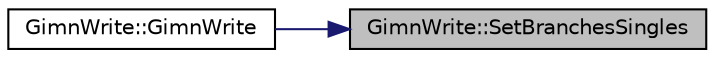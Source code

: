 digraph "GimnWrite::SetBranchesSingles"
{
 // LATEX_PDF_SIZE
  edge [fontname="Helvetica",fontsize="10",labelfontname="Helvetica",labelfontsize="10"];
  node [fontname="Helvetica",fontsize="10",shape=record];
  rankdir="RL";
  Node1 [label="GimnWrite::SetBranchesSingles",height=0.2,width=0.4,color="black", fillcolor="grey75", style="filled", fontcolor="black",tooltip="Ajusta as folhas da arvore de singles."];
  Node1 -> Node2 [dir="back",color="midnightblue",fontsize="10",style="solid",fontname="Helvetica"];
  Node2 [label="GimnWrite::GimnWrite",height=0.2,width=0.4,color="black", fillcolor="white", style="filled",URL="$classGimnWrite.html#a0b318d77c39b4abff1dc2bba8581b91b",tooltip=" "];
}
